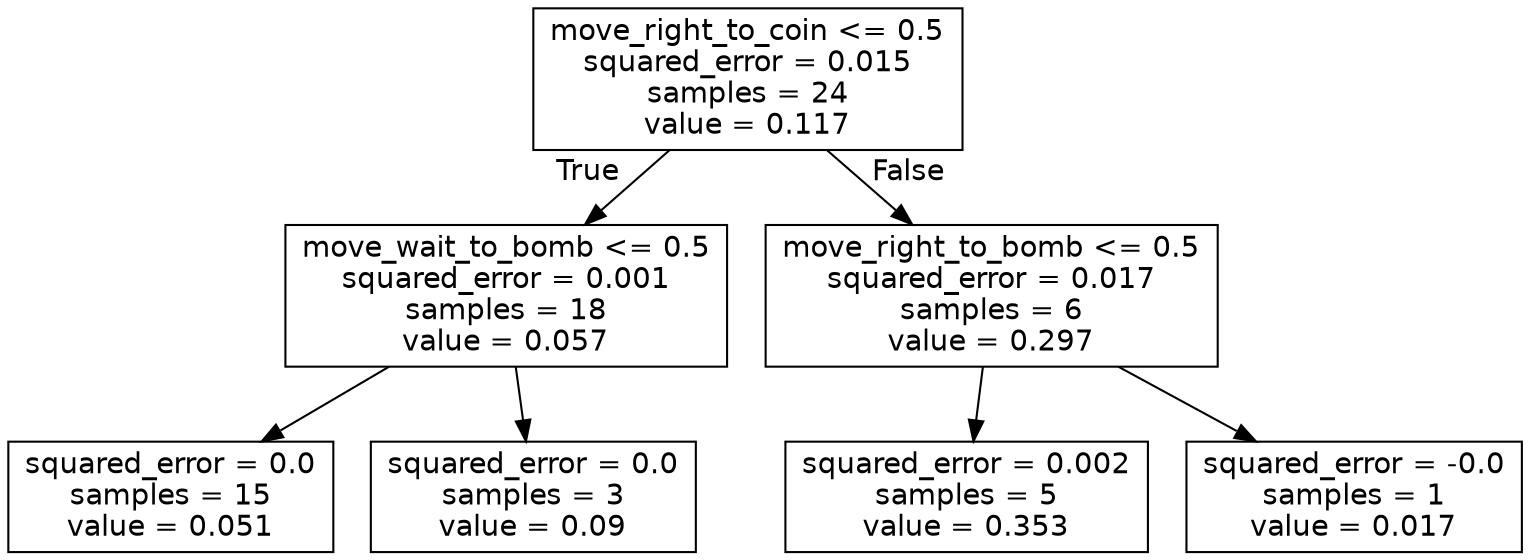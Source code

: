 digraph Tree {
node [shape=box, fontname="helvetica"] ;
edge [fontname="helvetica"] ;
0 [label="move_right_to_coin <= 0.5\nsquared_error = 0.015\nsamples = 24\nvalue = 0.117"] ;
1 [label="move_wait_to_bomb <= 0.5\nsquared_error = 0.001\nsamples = 18\nvalue = 0.057"] ;
0 -> 1 [labeldistance=2.5, labelangle=45, headlabel="True"] ;
2 [label="squared_error = 0.0\nsamples = 15\nvalue = 0.051"] ;
1 -> 2 ;
3 [label="squared_error = 0.0\nsamples = 3\nvalue = 0.09"] ;
1 -> 3 ;
4 [label="move_right_to_bomb <= 0.5\nsquared_error = 0.017\nsamples = 6\nvalue = 0.297"] ;
0 -> 4 [labeldistance=2.5, labelangle=-45, headlabel="False"] ;
5 [label="squared_error = 0.002\nsamples = 5\nvalue = 0.353"] ;
4 -> 5 ;
6 [label="squared_error = -0.0\nsamples = 1\nvalue = 0.017"] ;
4 -> 6 ;
}
